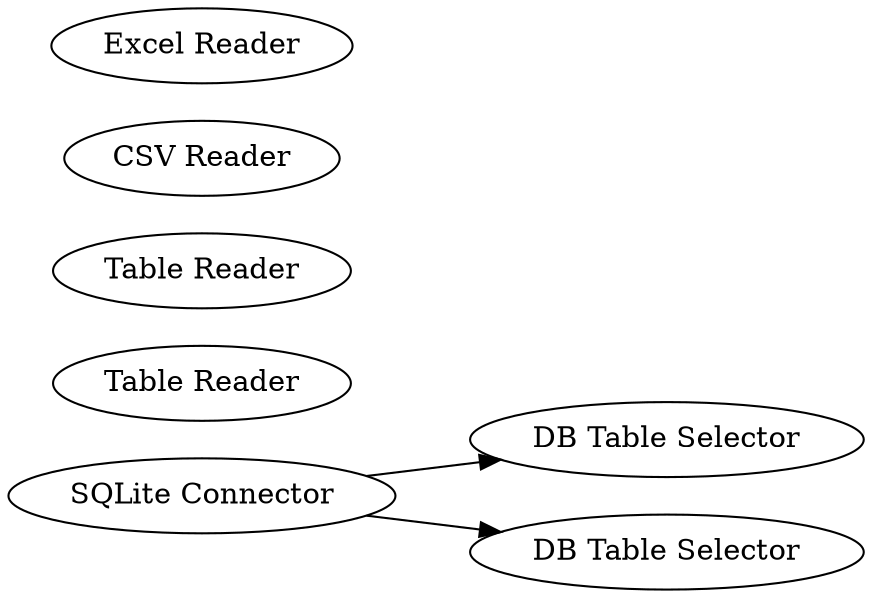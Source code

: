 digraph {
	278 [label="SQLite Connector"]
	279 [label="DB Table Selector"]
	280 [label="DB Table Selector"]
	285 [label="Table Reader"]
	288 [label="Table Reader"]
	290 [label="CSV Reader"]
	291 [label="Excel Reader"]
	278 -> 279
	278 -> 280
	rankdir=LR
}

